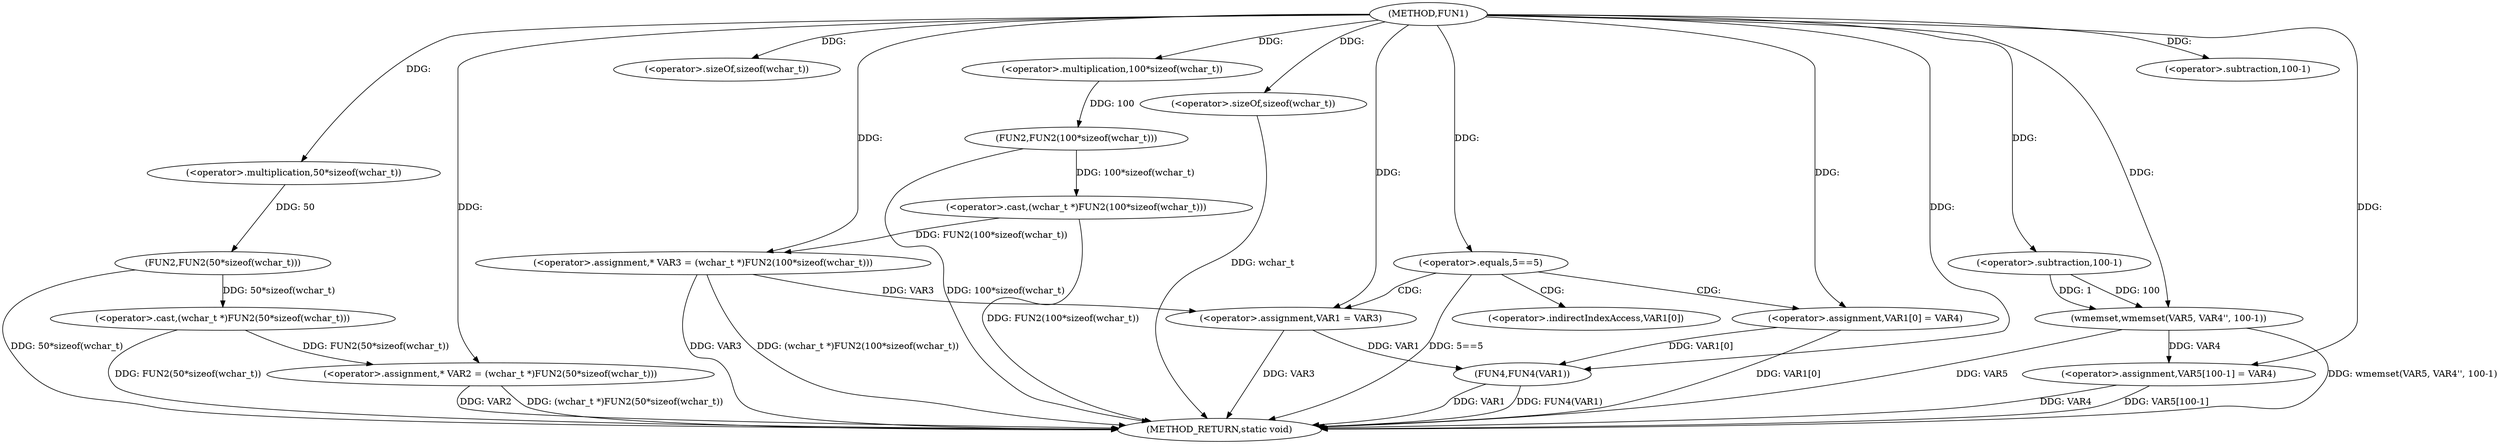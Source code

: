 digraph FUN1 {  
"1000100" [label = "(METHOD,FUN1)" ]
"1000153" [label = "(METHOD_RETURN,static void)" ]
"1000104" [label = "(<operator>.assignment,* VAR2 = (wchar_t *)FUN2(50*sizeof(wchar_t)))" ]
"1000106" [label = "(<operator>.cast,(wchar_t *)FUN2(50*sizeof(wchar_t)))" ]
"1000108" [label = "(FUN2,FUN2(50*sizeof(wchar_t)))" ]
"1000109" [label = "(<operator>.multiplication,50*sizeof(wchar_t))" ]
"1000111" [label = "(<operator>.sizeOf,sizeof(wchar_t))" ]
"1000114" [label = "(<operator>.assignment,* VAR3 = (wchar_t *)FUN2(100*sizeof(wchar_t)))" ]
"1000116" [label = "(<operator>.cast,(wchar_t *)FUN2(100*sizeof(wchar_t)))" ]
"1000118" [label = "(FUN2,FUN2(100*sizeof(wchar_t)))" ]
"1000119" [label = "(<operator>.multiplication,100*sizeof(wchar_t))" ]
"1000121" [label = "(<operator>.sizeOf,sizeof(wchar_t))" ]
"1000124" [label = "(<operator>.equals,5==5)" ]
"1000128" [label = "(<operator>.assignment,VAR1 = VAR3)" ]
"1000131" [label = "(<operator>.assignment,VAR1[0] = VAR4)" ]
"1000138" [label = "(wmemset,wmemset(VAR5, VAR4'', 100-1))" ]
"1000141" [label = "(<operator>.subtraction,100-1)" ]
"1000144" [label = "(<operator>.assignment,VAR5[100-1] = VAR4)" ]
"1000147" [label = "(<operator>.subtraction,100-1)" ]
"1000151" [label = "(FUN4,FUN4(VAR1))" ]
"1000132" [label = "(<operator>.indirectIndexAccess,VAR1[0])" ]
  "1000128" -> "1000153"  [ label = "DDG: VAR3"] 
  "1000106" -> "1000153"  [ label = "DDG: FUN2(50*sizeof(wchar_t))"] 
  "1000151" -> "1000153"  [ label = "DDG: FUN4(VAR1)"] 
  "1000104" -> "1000153"  [ label = "DDG: VAR2"] 
  "1000151" -> "1000153"  [ label = "DDG: VAR1"] 
  "1000116" -> "1000153"  [ label = "DDG: FUN2(100*sizeof(wchar_t))"] 
  "1000144" -> "1000153"  [ label = "DDG: VAR4"] 
  "1000118" -> "1000153"  [ label = "DDG: 100*sizeof(wchar_t)"] 
  "1000131" -> "1000153"  [ label = "DDG: VAR1[0]"] 
  "1000138" -> "1000153"  [ label = "DDG: VAR5"] 
  "1000114" -> "1000153"  [ label = "DDG: VAR3"] 
  "1000121" -> "1000153"  [ label = "DDG: wchar_t"] 
  "1000144" -> "1000153"  [ label = "DDG: VAR5[100-1]"] 
  "1000138" -> "1000153"  [ label = "DDG: wmemset(VAR5, VAR4'', 100-1)"] 
  "1000114" -> "1000153"  [ label = "DDG: (wchar_t *)FUN2(100*sizeof(wchar_t))"] 
  "1000104" -> "1000153"  [ label = "DDG: (wchar_t *)FUN2(50*sizeof(wchar_t))"] 
  "1000108" -> "1000153"  [ label = "DDG: 50*sizeof(wchar_t)"] 
  "1000124" -> "1000153"  [ label = "DDG: 5==5"] 
  "1000106" -> "1000104"  [ label = "DDG: FUN2(50*sizeof(wchar_t))"] 
  "1000100" -> "1000104"  [ label = "DDG: "] 
  "1000108" -> "1000106"  [ label = "DDG: 50*sizeof(wchar_t)"] 
  "1000109" -> "1000108"  [ label = "DDG: 50"] 
  "1000100" -> "1000109"  [ label = "DDG: "] 
  "1000100" -> "1000111"  [ label = "DDG: "] 
  "1000116" -> "1000114"  [ label = "DDG: FUN2(100*sizeof(wchar_t))"] 
  "1000100" -> "1000114"  [ label = "DDG: "] 
  "1000118" -> "1000116"  [ label = "DDG: 100*sizeof(wchar_t)"] 
  "1000119" -> "1000118"  [ label = "DDG: 100"] 
  "1000100" -> "1000119"  [ label = "DDG: "] 
  "1000100" -> "1000121"  [ label = "DDG: "] 
  "1000100" -> "1000124"  [ label = "DDG: "] 
  "1000114" -> "1000128"  [ label = "DDG: VAR3"] 
  "1000100" -> "1000128"  [ label = "DDG: "] 
  "1000100" -> "1000131"  [ label = "DDG: "] 
  "1000100" -> "1000138"  [ label = "DDG: "] 
  "1000141" -> "1000138"  [ label = "DDG: 100"] 
  "1000141" -> "1000138"  [ label = "DDG: 1"] 
  "1000100" -> "1000141"  [ label = "DDG: "] 
  "1000138" -> "1000144"  [ label = "DDG: VAR4"] 
  "1000100" -> "1000144"  [ label = "DDG: "] 
  "1000100" -> "1000147"  [ label = "DDG: "] 
  "1000131" -> "1000151"  [ label = "DDG: VAR1[0]"] 
  "1000128" -> "1000151"  [ label = "DDG: VAR1"] 
  "1000100" -> "1000151"  [ label = "DDG: "] 
  "1000124" -> "1000132"  [ label = "CDG: "] 
  "1000124" -> "1000128"  [ label = "CDG: "] 
  "1000124" -> "1000131"  [ label = "CDG: "] 
}
